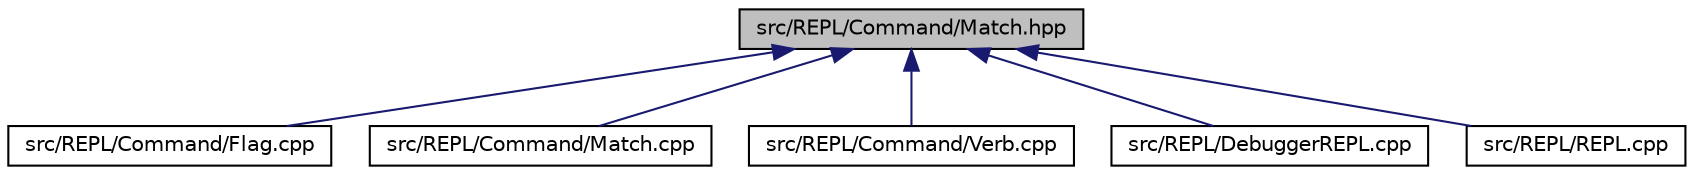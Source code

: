 digraph "src/REPL/Command/Match.hpp"
{
  edge [fontname="Helvetica",fontsize="10",labelfontname="Helvetica",labelfontsize="10"];
  node [fontname="Helvetica",fontsize="10",shape=record];
  Node12 [label="src/REPL/Command/Match.hpp",height=0.2,width=0.4,color="black", fillcolor="grey75", style="filled", fontcolor="black"];
  Node12 -> Node13 [dir="back",color="midnightblue",fontsize="10",style="solid"];
  Node13 [label="src/REPL/Command/Flag.cpp",height=0.2,width=0.4,color="black", fillcolor="white", style="filled",URL="$_flag_8cpp.html"];
  Node12 -> Node14 [dir="back",color="midnightblue",fontsize="10",style="solid"];
  Node14 [label="src/REPL/Command/Match.cpp",height=0.2,width=0.4,color="black", fillcolor="white", style="filled",URL="$_match_8cpp.html"];
  Node12 -> Node15 [dir="back",color="midnightblue",fontsize="10",style="solid"];
  Node15 [label="src/REPL/Command/Verb.cpp",height=0.2,width=0.4,color="black", fillcolor="white", style="filled",URL="$_verb_8cpp.html"];
  Node12 -> Node16 [dir="back",color="midnightblue",fontsize="10",style="solid"];
  Node16 [label="src/REPL/DebuggerREPL.cpp",height=0.2,width=0.4,color="black", fillcolor="white", style="filled",URL="$_debugger_r_e_p_l_8cpp.html"];
  Node12 -> Node17 [dir="back",color="midnightblue",fontsize="10",style="solid"];
  Node17 [label="src/REPL/REPL.cpp",height=0.2,width=0.4,color="black", fillcolor="white", style="filled",URL="$_r_e_p_l_8cpp.html"];
}
